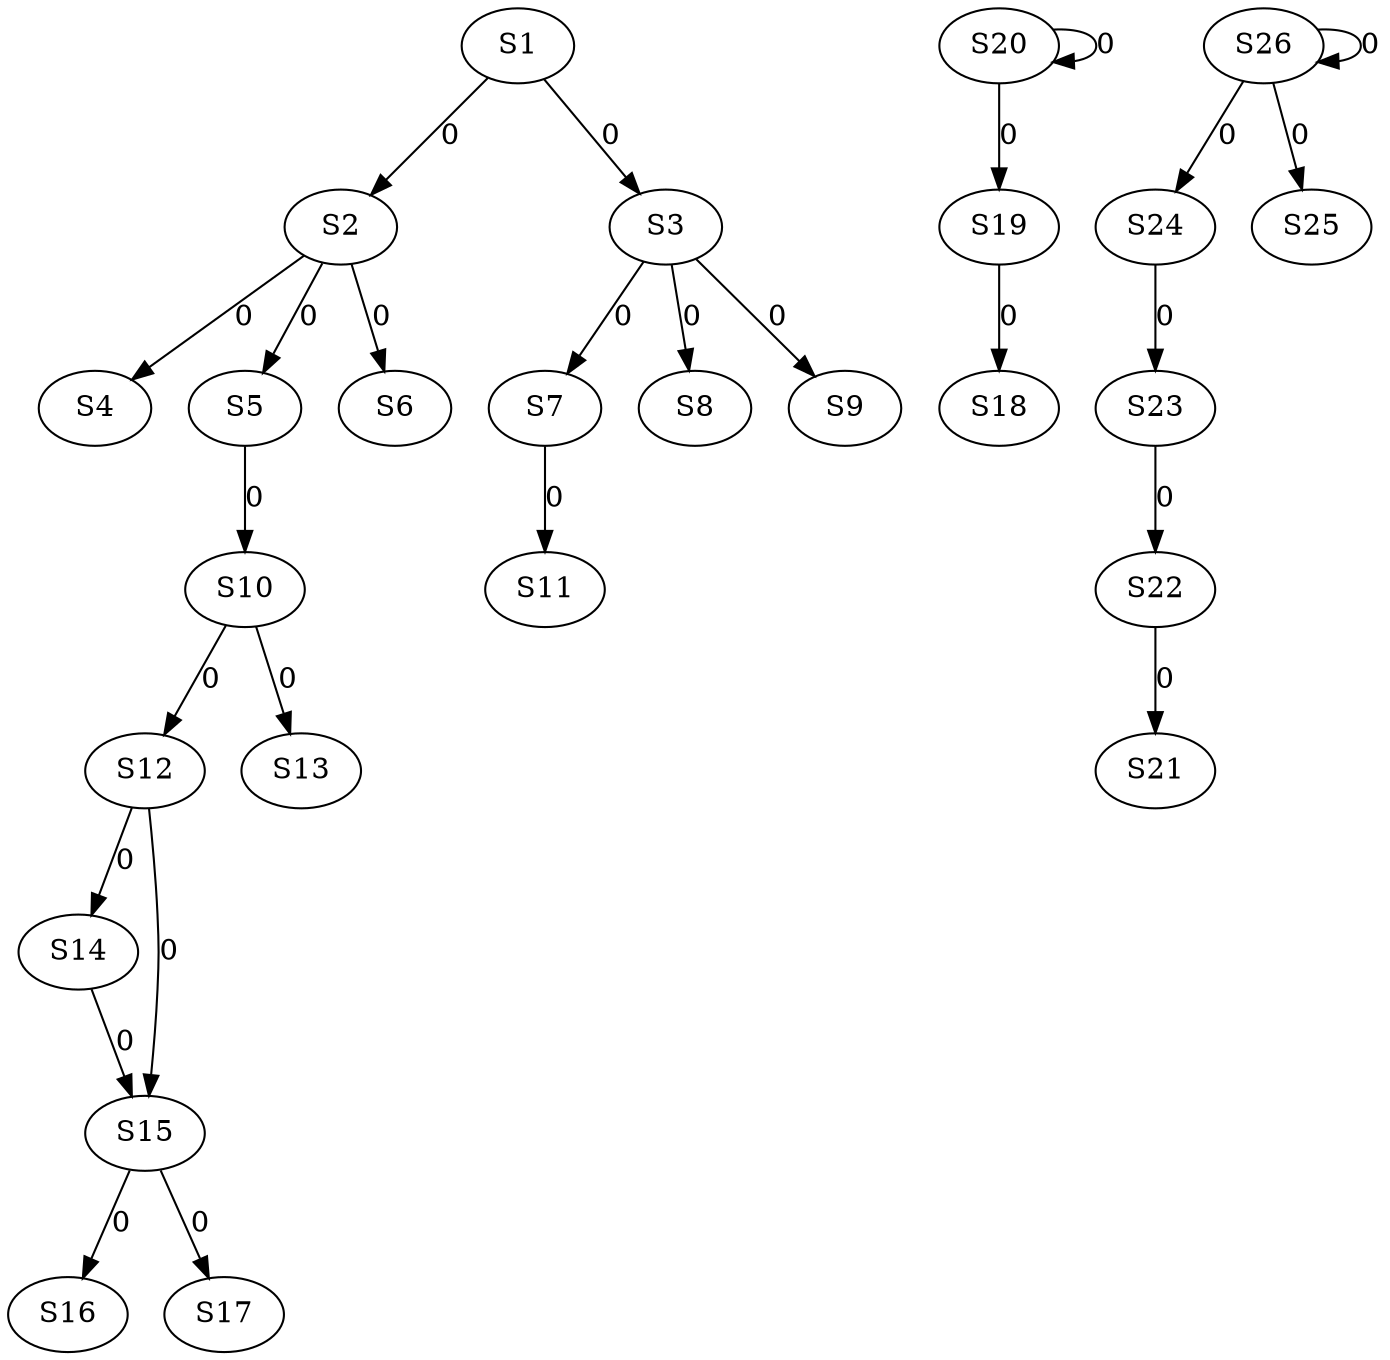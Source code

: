 strict digraph {
	S1 -> S2 [ label = 0 ];
	S1 -> S3 [ label = 0 ];
	S2 -> S4 [ label = 0 ];
	S2 -> S5 [ label = 0 ];
	S2 -> S6 [ label = 0 ];
	S3 -> S7 [ label = 0 ];
	S3 -> S8 [ label = 0 ];
	S3 -> S9 [ label = 0 ];
	S5 -> S10 [ label = 0 ];
	S7 -> S11 [ label = 0 ];
	S10 -> S12 [ label = 0 ];
	S10 -> S13 [ label = 0 ];
	S12 -> S14 [ label = 0 ];
	S12 -> S15 [ label = 0 ];
	S15 -> S16 [ label = 0 ];
	S15 -> S17 [ label = 0 ];
	S19 -> S18 [ label = 0 ];
	S20 -> S19 [ label = 0 ];
	S20 -> S20 [ label = 0 ];
	S22 -> S21 [ label = 0 ];
	S23 -> S22 [ label = 0 ];
	S24 -> S23 [ label = 0 ];
	S26 -> S24 [ label = 0 ];
	S26 -> S25 [ label = 0 ];
	S26 -> S26 [ label = 0 ];
	S14 -> S15 [ label = 0 ];
}